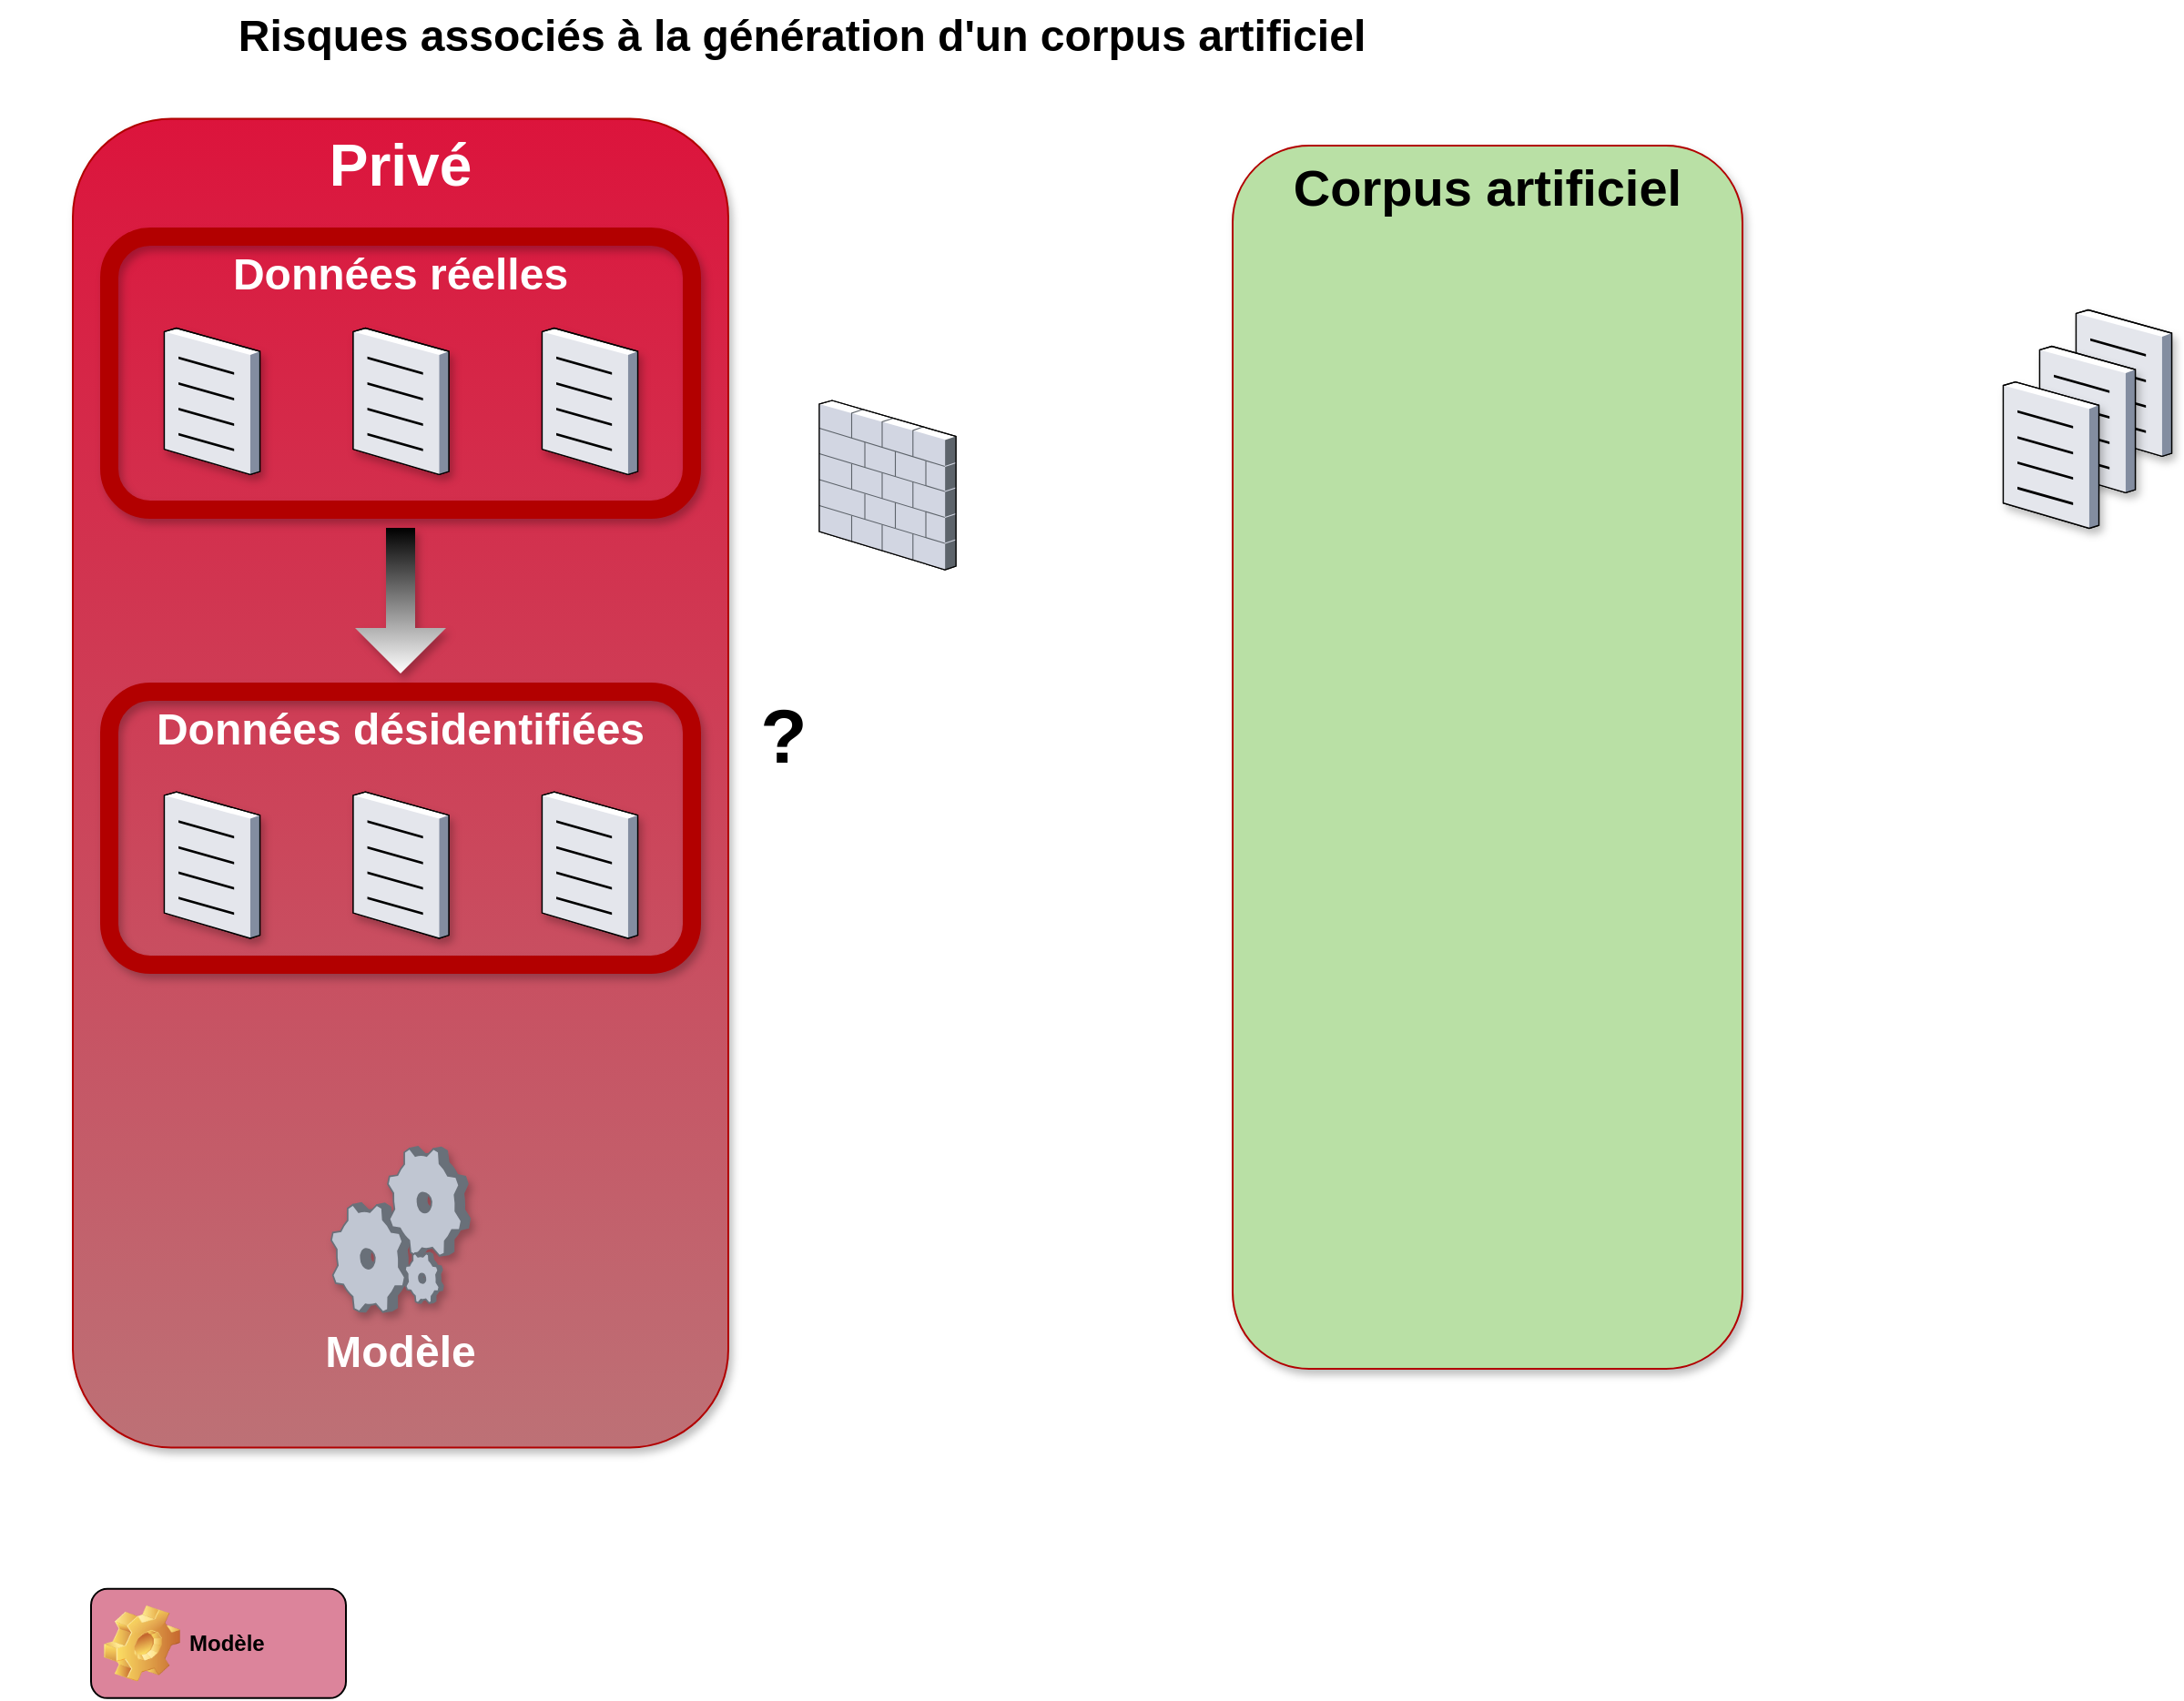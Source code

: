 <mxfile version="17.1.3" type="github">
  <diagram name="Page-1" id="e3a06f82-3646-2815-327d-82caf3d4e204">
    <mxGraphModel dx="1422" dy="791" grid="1" gridSize="10" guides="1" tooltips="1" connect="1" arrows="1" fold="1" page="1" pageScale="1.5" pageWidth="1169" pageHeight="826" background="none" math="0" shadow="0">
      <root>
        <mxCell id="0" style=";html=1;" />
        <mxCell id="1" style=";html=1;" parent="0" />
        <mxCell id="OsMsd5XtsLLyWNKFsbmn-31" value="&lt;font style=&quot;font-size: 32px&quot;&gt;&lt;b&gt;&lt;font style=&quot;font-size: 32px&quot;&gt;Privé&lt;/font&gt;&lt;/b&gt;&lt;/font&gt;" style="whiteSpace=wrap;html=1;fillColor=#DC143C;fontSize=14;strokeColor=#B20000;verticalAlign=top;fontColor=#ffffff;perimeterSpacing=0;rounded=1;glass=0;shadow=1;sketch=0;gradientColor=#BD7176;" vertex="1" parent="1">
          <mxGeometry x="240" y="75.21" width="360" height="730" as="geometry" />
        </mxCell>
        <mxCell id="6a7d8f32e03d9370-59" value="&lt;font style=&quot;font-size: 28px;&quot;&gt;Corpus artificiel&lt;/font&gt;" style="whiteSpace=wrap;html=1;fillColor=#B9E0A5;fontSize=28;strokeColor=#B20000;verticalAlign=top;fontColor=#000000;rounded=1;glass=0;shadow=1;sketch=0;fontStyle=1;gradientColor=none;" parent="1" vertex="1">
          <mxGeometry x="877" y="90" width="280" height="672" as="geometry" />
        </mxCell>
        <mxCell id="6a7d8f32e03d9370-17" value="" style="verticalLabelPosition=bottom;aspect=fixed;html=1;verticalAlign=top;strokeColor=none;shape=mxgraph.citrix.firewall;fillColor=#66B2FF;gradientColor=#0066CC;fontSize=14;" parent="1" vertex="1">
          <mxGeometry x="650" y="230" width="75" height="93" as="geometry" />
        </mxCell>
        <mxCell id="6a7d8f32e03d9370-62" value="Risques associés à la génération d&#39;un corpus artificiel" style="text;strokeColor=none;fillColor=none;html=1;fontSize=24;fontStyle=1;verticalAlign=middle;align=center;" parent="1" vertex="1">
          <mxGeometry x="200" y="10" width="880" height="40" as="geometry" />
        </mxCell>
        <mxCell id="ujZurVDHWSOZeF2jrC4R-5" value="" style="verticalLabelPosition=bottom;sketch=0;aspect=fixed;html=1;verticalAlign=top;strokeColor=default;align=center;outlineConnect=0;shape=mxgraph.citrix.document;fillColor=#a0522d;fontColor=#ffffff;strokeWidth=0;shadow=1;" parent="1" vertex="1">
          <mxGeometry x="1340" y="180" width="52.5" height="80.43" as="geometry" />
        </mxCell>
        <mxCell id="ujZurVDHWSOZeF2jrC4R-10" value="Modèle" style="label;whiteSpace=wrap;html=1;image=img/clipart/Gear_128x128.png;fillColor=#DC849B;shadow=0;glass=0;" parent="1" vertex="1">
          <mxGeometry x="250" y="882.93" width="140" height="60" as="geometry" />
        </mxCell>
        <mxCell id="ujZurVDHWSOZeF2jrC4R-15" value="&lt;b&gt;&lt;font style=&quot;font-size: 42px&quot;&gt;?&lt;/font&gt;&lt;/b&gt;" style="text;html=1;resizable=0;autosize=1;align=center;verticalAlign=middle;points=[];fillColor=none;strokeColor=none;rounded=0;" parent="1" vertex="1">
          <mxGeometry x="610" y="400" width="40" height="30" as="geometry" />
        </mxCell>
        <mxCell id="OsMsd5XtsLLyWNKFsbmn-1" value="" style="verticalLabelPosition=bottom;sketch=0;aspect=fixed;html=1;verticalAlign=top;strokeColor=default;align=center;outlineConnect=0;shape=mxgraph.citrix.document;fillColor=#a0522d;fontColor=#ffffff;strokeWidth=0;shadow=1;" vertex="1" parent="1">
          <mxGeometry x="1320" y="200" width="52.5" height="80.43" as="geometry" />
        </mxCell>
        <mxCell id="OsMsd5XtsLLyWNKFsbmn-2" value="" style="verticalLabelPosition=bottom;sketch=0;aspect=fixed;html=1;verticalAlign=top;strokeColor=default;align=center;outlineConnect=0;shape=mxgraph.citrix.document;fillColor=#a0522d;fontColor=#ffffff;strokeWidth=0;shadow=1;" vertex="1" parent="1">
          <mxGeometry x="1300" y="219.57" width="52.5" height="80.43" as="geometry" />
        </mxCell>
        <mxCell id="OsMsd5XtsLLyWNKFsbmn-35" value="" style="group" vertex="1" connectable="0" parent="1">
          <mxGeometry x="260" y="390" width="320" height="150.0" as="geometry" />
        </mxCell>
        <mxCell id="ujZurVDHWSOZeF2jrC4R-9" value="Données désidentifiées" style="whiteSpace=wrap;html=1;fillColor=none;fontSize=24;strokeColor=#B20000;verticalAlign=top;fontColor=#ffffff;rounded=1;glass=0;shadow=1;sketch=0;gradientColor=#DCB4BF;gradientDirection=south;strokeWidth=10;fontStyle=1" parent="OsMsd5XtsLLyWNKFsbmn-35" vertex="1">
          <mxGeometry width="320" height="150" as="geometry" />
        </mxCell>
        <mxCell id="OsMsd5XtsLLyWNKFsbmn-32" value="" style="verticalLabelPosition=bottom;sketch=0;aspect=fixed;html=1;verticalAlign=top;strokeColor=default;align=center;outlineConnect=0;shape=mxgraph.citrix.document;fillColor=#a0522d;fontColor=#ffffff;strokeWidth=0;shadow=1;" vertex="1" parent="OsMsd5XtsLLyWNKFsbmn-35">
          <mxGeometry x="237.5" y="54.79" width="52.5" height="80.43" as="geometry" />
        </mxCell>
        <mxCell id="OsMsd5XtsLLyWNKFsbmn-33" value="" style="verticalLabelPosition=bottom;sketch=0;aspect=fixed;html=1;verticalAlign=top;strokeColor=default;align=center;outlineConnect=0;shape=mxgraph.citrix.document;fillColor=#a0522d;fontColor=#ffffff;strokeWidth=0;shadow=1;" vertex="1" parent="OsMsd5XtsLLyWNKFsbmn-35">
          <mxGeometry x="133.75" y="54.79" width="52.5" height="80.43" as="geometry" />
        </mxCell>
        <mxCell id="OsMsd5XtsLLyWNKFsbmn-34" value="" style="verticalLabelPosition=bottom;sketch=0;aspect=fixed;html=1;verticalAlign=top;strokeColor=default;align=center;outlineConnect=0;shape=mxgraph.citrix.document;fillColor=#a0522d;fontColor=#ffffff;strokeWidth=0;shadow=1;" vertex="1" parent="OsMsd5XtsLLyWNKFsbmn-35">
          <mxGeometry x="30" y="54.79" width="52.5" height="80.43" as="geometry" />
        </mxCell>
        <mxCell id="OsMsd5XtsLLyWNKFsbmn-36" value="" style="group" vertex="1" connectable="0" parent="1">
          <mxGeometry x="260" y="140" width="320" height="150" as="geometry" />
        </mxCell>
        <mxCell id="6a7d8f32e03d9370-57" value="&lt;font style=&quot;font-size: 24px&quot;&gt;Données réelles&lt;/font&gt;" style="whiteSpace=wrap;html=1;fillColor=none;fontSize=24;strokeColor=#B20000;verticalAlign=top;fontColor=#FFFFFF;perimeterSpacing=0;rounded=1;glass=0;shadow=1;sketch=0;fontStyle=1;labelBorderColor=none;strokeWidth=10;" parent="OsMsd5XtsLLyWNKFsbmn-36" vertex="1">
          <mxGeometry width="320" height="150" as="geometry" />
        </mxCell>
        <mxCell id="OsMsd5XtsLLyWNKFsbmn-28" value="" style="verticalLabelPosition=bottom;sketch=0;aspect=fixed;html=1;verticalAlign=top;strokeColor=default;align=center;outlineConnect=0;shape=mxgraph.citrix.document;fillColor=#a0522d;fontColor=#ffffff;strokeWidth=0;shadow=1;" vertex="1" parent="OsMsd5XtsLLyWNKFsbmn-36">
          <mxGeometry x="237.5" y="50" width="52.5" height="80.43" as="geometry" />
        </mxCell>
        <mxCell id="OsMsd5XtsLLyWNKFsbmn-29" value="" style="verticalLabelPosition=bottom;sketch=0;aspect=fixed;html=1;verticalAlign=top;strokeColor=default;align=center;outlineConnect=0;shape=mxgraph.citrix.document;fillColor=#a0522d;fontColor=#ffffff;strokeWidth=0;shadow=1;" vertex="1" parent="OsMsd5XtsLLyWNKFsbmn-36">
          <mxGeometry x="133.75" y="50" width="52.5" height="80.43" as="geometry" />
        </mxCell>
        <mxCell id="OsMsd5XtsLLyWNKFsbmn-30" value="" style="verticalLabelPosition=bottom;sketch=0;aspect=fixed;html=1;verticalAlign=top;strokeColor=default;align=center;outlineConnect=0;shape=mxgraph.citrix.document;fillColor=#a0522d;fontColor=#ffffff;strokeWidth=0;shadow=1;" vertex="1" parent="OsMsd5XtsLLyWNKFsbmn-36">
          <mxGeometry x="30" y="50" width="52.5" height="80.43" as="geometry" />
        </mxCell>
        <mxCell id="OsMsd5XtsLLyWNKFsbmn-39" value="" style="html=1;shadow=1;dashed=0;align=center;verticalAlign=middle;shape=mxgraph.arrows2.arrow;dy=0.68;dx=25;direction=south;notch=0;rounded=1;glass=0;labelBackgroundColor=#ffffff;labelBorderColor=none;sketch=0;fontSize=24;strokeWidth=4;gradientDirection=east;gradientColor=#ffffff;fillColor=#000000;strokeColor=none;" vertex="1" parent="1">
          <mxGeometry x="395" y="300" width="50" height="80" as="geometry" />
        </mxCell>
        <mxCell id="OsMsd5XtsLLyWNKFsbmn-53" value="Modèle" style="rounded=1;whiteSpace=wrap;html=1;shadow=0;glass=0;labelBackgroundColor=none;labelBorderColor=none;sketch=0;fontSize=24;fontColor=#FFFFFF;strokeColor=none;strokeWidth=4;fillColor=none;gradientColor=#BD7176;gradientDirection=east;verticalAlign=bottom;fontStyle=1" vertex="1" parent="1">
          <mxGeometry x="260" y="620" width="320" height="150" as="geometry" />
        </mxCell>
        <mxCell id="OsMsd5XtsLLyWNKFsbmn-47" value="" style="verticalLabelPosition=bottom;sketch=0;aspect=fixed;html=1;verticalAlign=top;strokeColor=none;align=center;outlineConnect=0;shape=mxgraph.citrix.process;rounded=1;shadow=1;glass=0;labelBackgroundColor=#ffffff;labelBorderColor=none;fontSize=24;fontColor=#FFFFFF;fillColor=#DC143C;gradientColor=#BD7176;gradientDirection=east;" vertex="1" parent="1">
          <mxGeometry x="381.93" y="640" width="76.14" height="90.79" as="geometry" />
        </mxCell>
      </root>
    </mxGraphModel>
  </diagram>
</mxfile>
